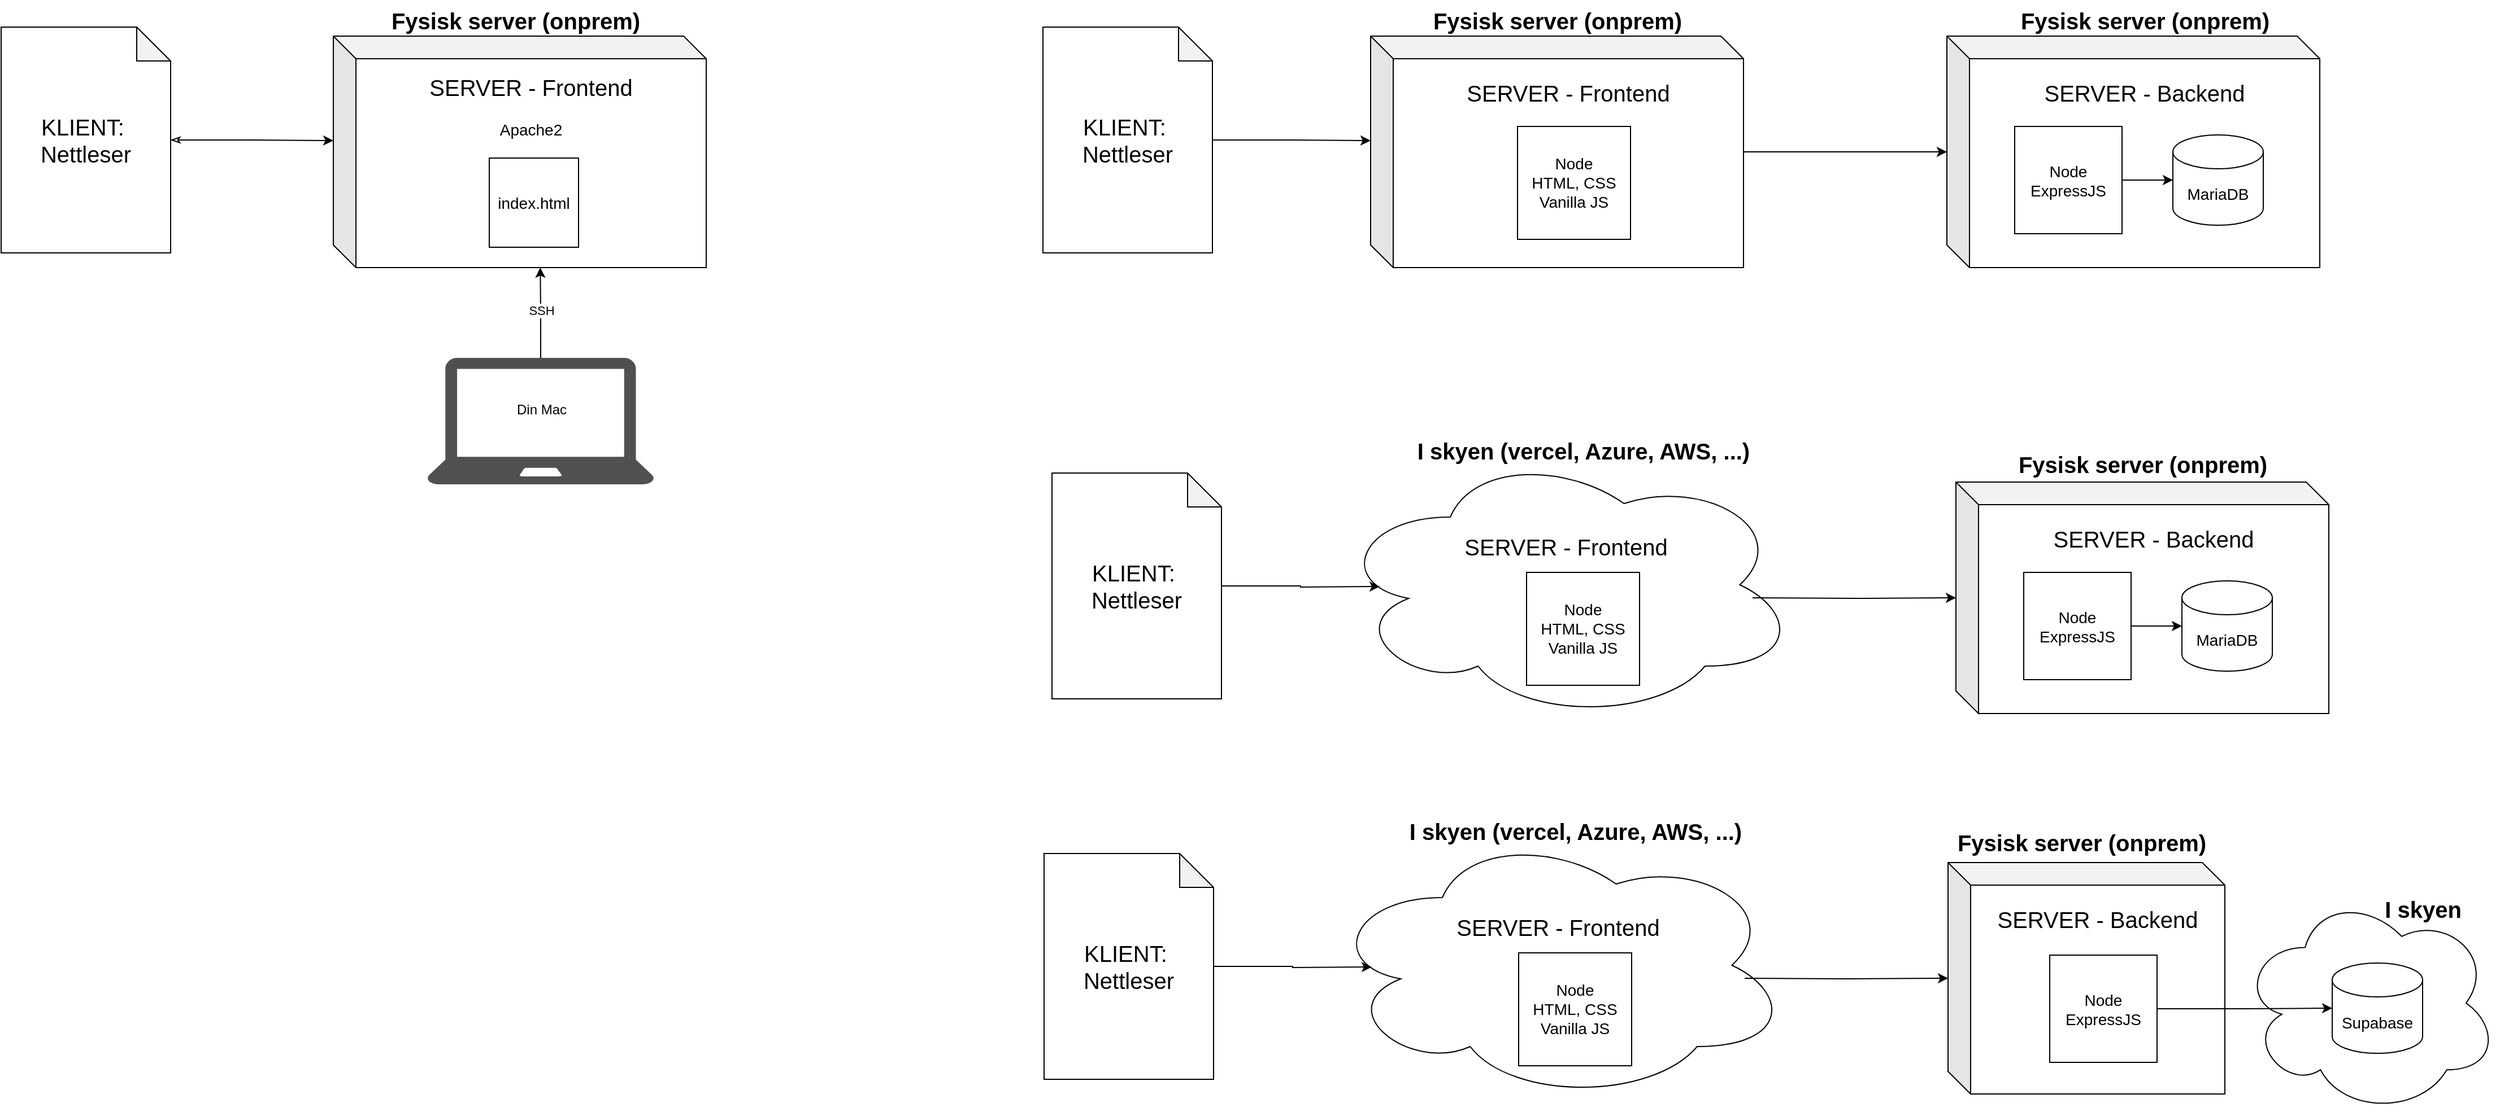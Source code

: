 <mxfile version="26.2.4">
  <diagram name="Page-1" id="lrx0XXhlTJY8DyY93Emj">
    <mxGraphModel dx="2777" dy="1235" grid="0" gridSize="10" guides="1" tooltips="1" connect="1" arrows="1" fold="1" page="0" pageScale="1" pageWidth="850" pageHeight="1100" math="0" shadow="0">
      <root>
        <mxCell id="0" />
        <mxCell id="1" parent="0" />
        <mxCell id="wZhwh8XhNNYU95tNjidS-49" value="" style="ellipse;shape=cloud;whiteSpace=wrap;html=1;" parent="1" vertex="1">
          <mxGeometry x="750" y="548" width="228" height="197" as="geometry" />
        </mxCell>
        <mxCell id="wZhwh8XhNNYU95tNjidS-10" value="" style="group" parent="1" vertex="1" connectable="0">
          <mxGeometry x="490" y="-210" width="330" height="205" as="geometry" />
        </mxCell>
        <mxCell id="wZhwh8XhNNYU95tNjidS-3" value="&lt;font style=&quot;font-size: 20px;&quot;&gt;SERVER - Backend&lt;/font&gt;&lt;div&gt;&lt;span style=&quot;font-size: 20px;&quot;&gt;&lt;br&gt;&lt;/span&gt;&lt;div&gt;&lt;br&gt;&lt;/div&gt;&lt;div&gt;&lt;br&gt;&lt;/div&gt;&lt;div&gt;&lt;br&gt;&lt;/div&gt;&lt;div&gt;&lt;br&gt;&lt;/div&gt;&lt;div&gt;&lt;br&gt;&lt;/div&gt;&lt;div&gt;&lt;br&gt;&lt;/div&gt;&lt;div&gt;&lt;br&gt;&lt;/div&gt;&lt;/div&gt;" style="shape=cube;whiteSpace=wrap;html=1;boundedLbl=1;backgroundOutline=1;darkOpacity=0.05;darkOpacity2=0.1;" parent="wZhwh8XhNNYU95tNjidS-10" vertex="1">
          <mxGeometry width="330" height="205" as="geometry" />
        </mxCell>
        <mxCell id="wZhwh8XhNNYU95tNjidS-1" value="MariaDB" style="shape=cylinder3;whiteSpace=wrap;html=1;boundedLbl=1;backgroundOutline=1;size=15;fontSize=14;" parent="wZhwh8XhNNYU95tNjidS-10" vertex="1">
          <mxGeometry x="200" y="87.5" width="80" height="80" as="geometry" />
        </mxCell>
        <mxCell id="wZhwh8XhNNYU95tNjidS-19" value="" style="edgeStyle=orthogonalEdgeStyle;rounded=0;orthogonalLoop=1;jettySize=auto;html=1;" parent="wZhwh8XhNNYU95tNjidS-10" source="wZhwh8XhNNYU95tNjidS-4" target="wZhwh8XhNNYU95tNjidS-1" edge="1">
          <mxGeometry relative="1" as="geometry" />
        </mxCell>
        <mxCell id="wZhwh8XhNNYU95tNjidS-4" value="Node&lt;div&gt;ExpressJS&lt;/div&gt;" style="whiteSpace=wrap;html=1;aspect=fixed;fontSize=14;" parent="wZhwh8XhNNYU95tNjidS-10" vertex="1">
          <mxGeometry x="60" y="80" width="95" height="95" as="geometry" />
        </mxCell>
        <mxCell id="wZhwh8XhNNYU95tNjidS-11" value="" style="group" parent="1" vertex="1" connectable="0">
          <mxGeometry x="-20" y="-210" width="330" height="205" as="geometry" />
        </mxCell>
        <mxCell id="wZhwh8XhNNYU95tNjidS-5" value="&lt;font style=&quot;font-size: 20px;&quot;&gt;SERVER - Frontend&lt;/font&gt;&lt;div&gt;&lt;span style=&quot;font-size: 20px;&quot;&gt;&lt;br&gt;&lt;/span&gt;&lt;div&gt;&lt;br&gt;&lt;/div&gt;&lt;div&gt;&lt;br&gt;&lt;/div&gt;&lt;div&gt;&lt;br&gt;&lt;/div&gt;&lt;div&gt;&lt;br&gt;&lt;/div&gt;&lt;div&gt;&lt;br&gt;&lt;/div&gt;&lt;div&gt;&lt;br&gt;&lt;/div&gt;&lt;div&gt;&lt;br&gt;&lt;/div&gt;&lt;/div&gt;" style="shape=cube;whiteSpace=wrap;html=1;boundedLbl=1;backgroundOutline=1;darkOpacity=0.05;darkOpacity2=0.1;" parent="wZhwh8XhNNYU95tNjidS-11" vertex="1">
          <mxGeometry width="330" height="205" as="geometry" />
        </mxCell>
        <mxCell id="wZhwh8XhNNYU95tNjidS-9" value="Node&lt;div&gt;HTML, CSS&lt;/div&gt;&lt;div&gt;Vanilla JS&lt;/div&gt;" style="whiteSpace=wrap;html=1;aspect=fixed;fontSize=14;" parent="wZhwh8XhNNYU95tNjidS-11" vertex="1">
          <mxGeometry x="130" y="80" width="100" height="100" as="geometry" />
        </mxCell>
        <mxCell id="wZhwh8XhNNYU95tNjidS-13" value="&lt;font style=&quot;font-size: 20px;&quot;&gt;KLIENT:&amp;nbsp;&lt;/font&gt;&lt;div&gt;&lt;font style=&quot;font-size: 20px;&quot;&gt;Nettleser&lt;/font&gt;&lt;/div&gt;" style="shape=note;whiteSpace=wrap;html=1;backgroundOutline=1;darkOpacity=0.05;" parent="1" vertex="1">
          <mxGeometry x="-310" y="-218" width="150" height="200" as="geometry" />
        </mxCell>
        <mxCell id="wZhwh8XhNNYU95tNjidS-15" style="edgeStyle=orthogonalEdgeStyle;rounded=0;orthogonalLoop=1;jettySize=auto;html=1;" parent="1" source="wZhwh8XhNNYU95tNjidS-5" target="wZhwh8XhNNYU95tNjidS-3" edge="1">
          <mxGeometry relative="1" as="geometry" />
        </mxCell>
        <mxCell id="wZhwh8XhNNYU95tNjidS-16" style="edgeStyle=orthogonalEdgeStyle;rounded=0;orthogonalLoop=1;jettySize=auto;html=1;entryX=0;entryY=0;entryDx=0;entryDy=92.5;entryPerimeter=0;" parent="1" source="wZhwh8XhNNYU95tNjidS-13" target="wZhwh8XhNNYU95tNjidS-5" edge="1">
          <mxGeometry relative="1" as="geometry" />
        </mxCell>
        <mxCell id="wZhwh8XhNNYU95tNjidS-20" value="" style="group" parent="1" vertex="1" connectable="0">
          <mxGeometry x="498" y="185" width="330" height="205" as="geometry" />
        </mxCell>
        <mxCell id="wZhwh8XhNNYU95tNjidS-21" value="&lt;font style=&quot;font-size: 20px;&quot;&gt;SERVER - Backend&lt;/font&gt;&lt;div&gt;&lt;span style=&quot;font-size: 20px;&quot;&gt;&lt;br&gt;&lt;/span&gt;&lt;div&gt;&lt;br&gt;&lt;/div&gt;&lt;div&gt;&lt;br&gt;&lt;/div&gt;&lt;div&gt;&lt;br&gt;&lt;/div&gt;&lt;div&gt;&lt;br&gt;&lt;/div&gt;&lt;div&gt;&lt;br&gt;&lt;/div&gt;&lt;div&gt;&lt;br&gt;&lt;/div&gt;&lt;div&gt;&lt;br&gt;&lt;/div&gt;&lt;/div&gt;" style="shape=cube;whiteSpace=wrap;html=1;boundedLbl=1;backgroundOutline=1;darkOpacity=0.05;darkOpacity2=0.1;" parent="wZhwh8XhNNYU95tNjidS-20" vertex="1">
          <mxGeometry width="330" height="205" as="geometry" />
        </mxCell>
        <mxCell id="wZhwh8XhNNYU95tNjidS-22" value="MariaDB" style="shape=cylinder3;whiteSpace=wrap;html=1;boundedLbl=1;backgroundOutline=1;size=15;fontSize=14;" parent="wZhwh8XhNNYU95tNjidS-20" vertex="1">
          <mxGeometry x="200" y="87.5" width="80" height="80" as="geometry" />
        </mxCell>
        <mxCell id="wZhwh8XhNNYU95tNjidS-23" value="" style="edgeStyle=orthogonalEdgeStyle;rounded=0;orthogonalLoop=1;jettySize=auto;html=1;" parent="wZhwh8XhNNYU95tNjidS-20" source="wZhwh8XhNNYU95tNjidS-24" target="wZhwh8XhNNYU95tNjidS-22" edge="1">
          <mxGeometry relative="1" as="geometry" />
        </mxCell>
        <mxCell id="wZhwh8XhNNYU95tNjidS-24" value="Node&lt;div&gt;ExpressJS&lt;/div&gt;" style="whiteSpace=wrap;html=1;aspect=fixed;fontSize=14;" parent="wZhwh8XhNNYU95tNjidS-20" vertex="1">
          <mxGeometry x="60" y="80" width="95" height="95" as="geometry" />
        </mxCell>
        <mxCell id="wZhwh8XhNNYU95tNjidS-25" value="" style="group" parent="1" vertex="1" connectable="0">
          <mxGeometry x="-12" y="185" width="380" height="210" as="geometry" />
        </mxCell>
        <mxCell id="wZhwh8XhNNYU95tNjidS-31" value="&lt;font style=&quot;font-size: 20px;&quot;&gt;SERVER - Frontend&lt;/font&gt;&lt;div&gt;&lt;span style=&quot;font-size: 20px;&quot;&gt;&lt;br&gt;&lt;/span&gt;&lt;div&gt;&lt;br&gt;&lt;/div&gt;&lt;div&gt;&lt;br&gt;&lt;/div&gt;&lt;div&gt;&lt;br&gt;&lt;/div&gt;&lt;/div&gt;" style="ellipse;shape=cloud;whiteSpace=wrap;html=1;" parent="wZhwh8XhNNYU95tNjidS-25" vertex="1">
          <mxGeometry x="-40" y="-29" width="410" height="240" as="geometry" />
        </mxCell>
        <mxCell id="wZhwh8XhNNYU95tNjidS-27" value="Node&lt;div&gt;HTML, CSS&lt;/div&gt;&lt;div&gt;Vanilla JS&lt;/div&gt;" style="whiteSpace=wrap;html=1;aspect=fixed;fontSize=14;" parent="wZhwh8XhNNYU95tNjidS-25" vertex="1">
          <mxGeometry x="130" y="80" width="100" height="100" as="geometry" />
        </mxCell>
        <mxCell id="wZhwh8XhNNYU95tNjidS-28" value="&lt;font style=&quot;font-size: 20px;&quot;&gt;KLIENT:&amp;nbsp;&lt;/font&gt;&lt;div&gt;&lt;font style=&quot;font-size: 20px;&quot;&gt;Nettleser&lt;/font&gt;&lt;/div&gt;" style="shape=note;whiteSpace=wrap;html=1;backgroundOutline=1;darkOpacity=0.05;" parent="1" vertex="1">
          <mxGeometry x="-302" y="177" width="150" height="200" as="geometry" />
        </mxCell>
        <mxCell id="wZhwh8XhNNYU95tNjidS-29" style="edgeStyle=orthogonalEdgeStyle;rounded=0;orthogonalLoop=1;jettySize=auto;html=1;" parent="1" target="wZhwh8XhNNYU95tNjidS-21" edge="1">
          <mxGeometry relative="1" as="geometry">
            <mxPoint x="318" y="287.5" as="sourcePoint" />
          </mxGeometry>
        </mxCell>
        <mxCell id="wZhwh8XhNNYU95tNjidS-30" style="edgeStyle=orthogonalEdgeStyle;rounded=0;orthogonalLoop=1;jettySize=auto;html=1;entryX=0;entryY=0;entryDx=0;entryDy=92.5;entryPerimeter=0;" parent="1" source="wZhwh8XhNNYU95tNjidS-28" edge="1">
          <mxGeometry relative="1" as="geometry">
            <mxPoint x="-12.0" y="277.5" as="targetPoint" />
          </mxGeometry>
        </mxCell>
        <mxCell id="wZhwh8XhNNYU95tNjidS-32" value="Fysisk server (onprem)" style="text;html=1;align=center;verticalAlign=middle;resizable=0;points=[];autosize=1;strokeColor=none;fillColor=none;fontSize=20;fontStyle=1" parent="1" vertex="1">
          <mxGeometry x="34" y="-242" width="222" height="36" as="geometry" />
        </mxCell>
        <mxCell id="wZhwh8XhNNYU95tNjidS-33" value="Fysisk server (onprem)" style="text;html=1;align=center;verticalAlign=middle;resizable=0;points=[];autosize=1;strokeColor=none;fillColor=none;fontSize=20;fontStyle=1" parent="1" vertex="1">
          <mxGeometry x="554" y="-242" width="222" height="36" as="geometry" />
        </mxCell>
        <mxCell id="wZhwh8XhNNYU95tNjidS-34" value="Fysisk server (onprem)" style="text;html=1;align=center;verticalAlign=middle;resizable=0;points=[];autosize=1;strokeColor=none;fillColor=none;fontSize=20;fontStyle=1" parent="1" vertex="1">
          <mxGeometry x="552" y="151" width="222" height="36" as="geometry" />
        </mxCell>
        <mxCell id="wZhwh8XhNNYU95tNjidS-35" value="I skyen (vercel, Azure, AWS, ...)" style="text;html=1;align=center;verticalAlign=middle;resizable=0;points=[];autosize=1;strokeColor=none;fillColor=none;fontSize=20;fontStyle=1" parent="1" vertex="1">
          <mxGeometry x="18" y="137" width="300" height="40" as="geometry" />
        </mxCell>
        <mxCell id="wZhwh8XhNNYU95tNjidS-41" value="" style="group" parent="1" vertex="1" connectable="0">
          <mxGeometry x="-19" y="522" width="380" height="210" as="geometry" />
        </mxCell>
        <mxCell id="wZhwh8XhNNYU95tNjidS-42" value="&lt;font style=&quot;font-size: 20px;&quot;&gt;SERVER - Frontend&lt;/font&gt;&lt;div&gt;&lt;span style=&quot;font-size: 20px;&quot;&gt;&lt;br&gt;&lt;/span&gt;&lt;div&gt;&lt;br&gt;&lt;/div&gt;&lt;div&gt;&lt;br&gt;&lt;/div&gt;&lt;div&gt;&lt;br&gt;&lt;/div&gt;&lt;/div&gt;" style="ellipse;shape=cloud;whiteSpace=wrap;html=1;" parent="wZhwh8XhNNYU95tNjidS-41" vertex="1">
          <mxGeometry x="-40" y="-29" width="410" height="240" as="geometry" />
        </mxCell>
        <mxCell id="wZhwh8XhNNYU95tNjidS-43" value="Node&lt;div&gt;HTML, CSS&lt;/div&gt;&lt;div&gt;Vanilla JS&lt;/div&gt;" style="whiteSpace=wrap;html=1;aspect=fixed;fontSize=14;" parent="wZhwh8XhNNYU95tNjidS-41" vertex="1">
          <mxGeometry x="130" y="80" width="100" height="100" as="geometry" />
        </mxCell>
        <mxCell id="wZhwh8XhNNYU95tNjidS-44" value="&lt;font style=&quot;font-size: 20px;&quot;&gt;KLIENT:&amp;nbsp;&lt;/font&gt;&lt;div&gt;&lt;font style=&quot;font-size: 20px;&quot;&gt;Nettleser&lt;/font&gt;&lt;/div&gt;" style="shape=note;whiteSpace=wrap;html=1;backgroundOutline=1;darkOpacity=0.05;" parent="1" vertex="1">
          <mxGeometry x="-309" y="514" width="150" height="200" as="geometry" />
        </mxCell>
        <mxCell id="wZhwh8XhNNYU95tNjidS-45" style="edgeStyle=orthogonalEdgeStyle;rounded=0;orthogonalLoop=1;jettySize=auto;html=1;" parent="1" target="wZhwh8XhNNYU95tNjidS-37" edge="1">
          <mxGeometry relative="1" as="geometry">
            <mxPoint x="311" y="624.5" as="sourcePoint" />
          </mxGeometry>
        </mxCell>
        <mxCell id="wZhwh8XhNNYU95tNjidS-46" style="edgeStyle=orthogonalEdgeStyle;rounded=0;orthogonalLoop=1;jettySize=auto;html=1;entryX=0;entryY=0;entryDx=0;entryDy=92.5;entryPerimeter=0;" parent="1" source="wZhwh8XhNNYU95tNjidS-44" edge="1">
          <mxGeometry relative="1" as="geometry">
            <mxPoint x="-19.0" y="614.5" as="targetPoint" />
          </mxGeometry>
        </mxCell>
        <mxCell id="wZhwh8XhNNYU95tNjidS-47" value="Fysisk server (onprem)" style="text;html=1;align=center;verticalAlign=middle;resizable=0;points=[];autosize=1;strokeColor=none;fillColor=none;fontSize=20;fontStyle=1" parent="1" vertex="1">
          <mxGeometry x="498" y="486" width="222" height="36" as="geometry" />
        </mxCell>
        <mxCell id="wZhwh8XhNNYU95tNjidS-48" value="I skyen (vercel, Azure, AWS, ...)" style="text;html=1;align=center;verticalAlign=middle;resizable=0;points=[];autosize=1;strokeColor=none;fillColor=none;fontSize=20;fontStyle=1" parent="1" vertex="1">
          <mxGeometry x="11" y="474" width="300" height="40" as="geometry" />
        </mxCell>
        <mxCell id="wZhwh8XhNNYU95tNjidS-37" value="&lt;font style=&quot;font-size: 20px;&quot;&gt;SERVER - Backend&lt;/font&gt;&lt;div&gt;&lt;span style=&quot;font-size: 20px;&quot;&gt;&lt;br&gt;&lt;/span&gt;&lt;div&gt;&lt;br&gt;&lt;/div&gt;&lt;div&gt;&lt;br&gt;&lt;/div&gt;&lt;div&gt;&lt;br&gt;&lt;/div&gt;&lt;div&gt;&lt;br&gt;&lt;/div&gt;&lt;div&gt;&lt;br&gt;&lt;/div&gt;&lt;div&gt;&lt;br&gt;&lt;/div&gt;&lt;div&gt;&lt;br&gt;&lt;/div&gt;&lt;/div&gt;" style="shape=cube;whiteSpace=wrap;html=1;boundedLbl=1;backgroundOutline=1;darkOpacity=0.05;darkOpacity2=0.1;" parent="1" vertex="1">
          <mxGeometry x="491" y="522" width="245" height="205" as="geometry" />
        </mxCell>
        <mxCell id="wZhwh8XhNNYU95tNjidS-38" value="Supabase" style="shape=cylinder3;whiteSpace=wrap;html=1;boundedLbl=1;backgroundOutline=1;size=15;fontSize=14;" parent="1" vertex="1">
          <mxGeometry x="831" y="611" width="80" height="80" as="geometry" />
        </mxCell>
        <mxCell id="wZhwh8XhNNYU95tNjidS-39" value="" style="edgeStyle=orthogonalEdgeStyle;rounded=0;orthogonalLoop=1;jettySize=auto;html=1;" parent="1" source="wZhwh8XhNNYU95tNjidS-40" target="wZhwh8XhNNYU95tNjidS-38" edge="1">
          <mxGeometry relative="1" as="geometry" />
        </mxCell>
        <mxCell id="wZhwh8XhNNYU95tNjidS-40" value="Node&lt;div&gt;ExpressJS&lt;/div&gt;" style="whiteSpace=wrap;html=1;aspect=fixed;fontSize=14;" parent="1" vertex="1">
          <mxGeometry x="581" y="604" width="95" height="95" as="geometry" />
        </mxCell>
        <mxCell id="wZhwh8XhNNYU95tNjidS-50" value="I skyen" style="text;html=1;align=center;verticalAlign=middle;resizable=0;points=[];autosize=1;strokeColor=none;fillColor=none;fontSize=20;fontStyle=1" parent="1" vertex="1">
          <mxGeometry x="870" y="545" width="81" height="36" as="geometry" />
        </mxCell>
        <mxCell id="wZhwh8XhNNYU95tNjidS-54" value="&lt;font style=&quot;font-size: 20px;&quot;&gt;KLIENT:&amp;nbsp;&lt;/font&gt;&lt;div&gt;&lt;font style=&quot;font-size: 20px;&quot;&gt;Nettleser&lt;/font&gt;&lt;/div&gt;" style="shape=note;whiteSpace=wrap;html=1;backgroundOutline=1;darkOpacity=0.05;" parent="1" vertex="1">
          <mxGeometry x="-1232" y="-218" width="150" height="200" as="geometry" />
        </mxCell>
        <mxCell id="wZhwh8XhNNYU95tNjidS-55" value="Fysisk server (onprem)" style="text;html=1;align=center;verticalAlign=middle;resizable=0;points=[];autosize=1;strokeColor=none;fillColor=none;fontSize=20;fontStyle=1" parent="1" vertex="1">
          <mxGeometry x="-888" y="-242" width="222" height="36" as="geometry" />
        </mxCell>
        <mxCell id="wZhwh8XhNNYU95tNjidS-56" style="edgeStyle=orthogonalEdgeStyle;rounded=0;orthogonalLoop=1;jettySize=auto;html=1;entryX=0;entryY=0;entryDx=0;entryDy=92.5;entryPerimeter=0;startArrow=classicThin;startFill=0;endArrow=classic;endFill=1;strokeWidth=1;" parent="1" source="wZhwh8XhNNYU95tNjidS-54" target="wZhwh8XhNNYU95tNjidS-52" edge="1">
          <mxGeometry relative="1" as="geometry" />
        </mxCell>
        <mxCell id="wZhwh8XhNNYU95tNjidS-52" value="&lt;font style=&quot;font-size: 20px;&quot;&gt;SERVER - Frontend&lt;/font&gt;&lt;div&gt;&lt;font style=&quot;font-size: 14px;&quot;&gt;&lt;br&gt;&lt;/font&gt;&lt;/div&gt;&lt;div&gt;&lt;font style=&quot;font-size: 14px;&quot;&gt;Apache2&lt;/font&gt;&lt;br&gt;&lt;div&gt;&lt;div&gt;&lt;br&gt;&lt;/div&gt;&lt;div&gt;&lt;br&gt;&lt;/div&gt;&lt;div&gt;&lt;br&gt;&lt;/div&gt;&lt;div&gt;&lt;br&gt;&lt;/div&gt;&lt;div&gt;&lt;br&gt;&lt;/div&gt;&lt;div&gt;&lt;br&gt;&lt;/div&gt;&lt;div&gt;&lt;br&gt;&lt;/div&gt;&lt;/div&gt;&lt;/div&gt;" style="shape=cube;whiteSpace=wrap;html=1;boundedLbl=1;backgroundOutline=1;darkOpacity=0.05;darkOpacity2=0.1;" parent="1" vertex="1">
          <mxGeometry x="-938" y="-210" width="330" height="205" as="geometry" />
        </mxCell>
        <mxCell id="wZhwh8XhNNYU95tNjidS-53" value="index.html" style="whiteSpace=wrap;html=1;aspect=fixed;fontSize=14;" parent="1" vertex="1">
          <mxGeometry x="-800" y="-102" width="79" height="79" as="geometry" />
        </mxCell>
        <mxCell id="4mF40fygJjpAJ5wUz9Gc-4" style="edgeStyle=orthogonalEdgeStyle;rounded=0;orthogonalLoop=1;jettySize=auto;html=1;entryX=0.555;entryY=1;entryDx=0;entryDy=0;entryPerimeter=0;" edge="1" parent="1" source="4mF40fygJjpAJ5wUz9Gc-3" target="wZhwh8XhNNYU95tNjidS-52">
          <mxGeometry relative="1" as="geometry" />
        </mxCell>
        <mxCell id="4mF40fygJjpAJ5wUz9Gc-5" value="SSH" style="edgeLabel;html=1;align=center;verticalAlign=middle;resizable=0;points=[];" vertex="1" connectable="0" parent="4mF40fygJjpAJ5wUz9Gc-4">
          <mxGeometry x="0.075" y="-1" relative="1" as="geometry">
            <mxPoint as="offset" />
          </mxGeometry>
        </mxCell>
        <mxCell id="4mF40fygJjpAJ5wUz9Gc-7" value="" style="group" vertex="1" connectable="0" parent="1">
          <mxGeometry x="-855" y="75" width="201" height="112" as="geometry" />
        </mxCell>
        <mxCell id="4mF40fygJjpAJ5wUz9Gc-3" value="" style="sketch=0;pointerEvents=1;shadow=0;dashed=0;html=1;strokeColor=none;fillColor=#505050;labelPosition=center;verticalLabelPosition=bottom;verticalAlign=top;outlineConnect=0;align=center;shape=mxgraph.office.devices.laptop;" vertex="1" parent="4mF40fygJjpAJ5wUz9Gc-7">
          <mxGeometry width="201" height="112" as="geometry" />
        </mxCell>
        <mxCell id="4mF40fygJjpAJ5wUz9Gc-6" value="Din Mac" style="text;html=1;align=center;verticalAlign=middle;resizable=0;points=[];autosize=1;strokeColor=none;fillColor=none;" vertex="1" parent="4mF40fygJjpAJ5wUz9Gc-7">
          <mxGeometry x="69.5" y="33" width="62" height="26" as="geometry" />
        </mxCell>
      </root>
    </mxGraphModel>
  </diagram>
</mxfile>
